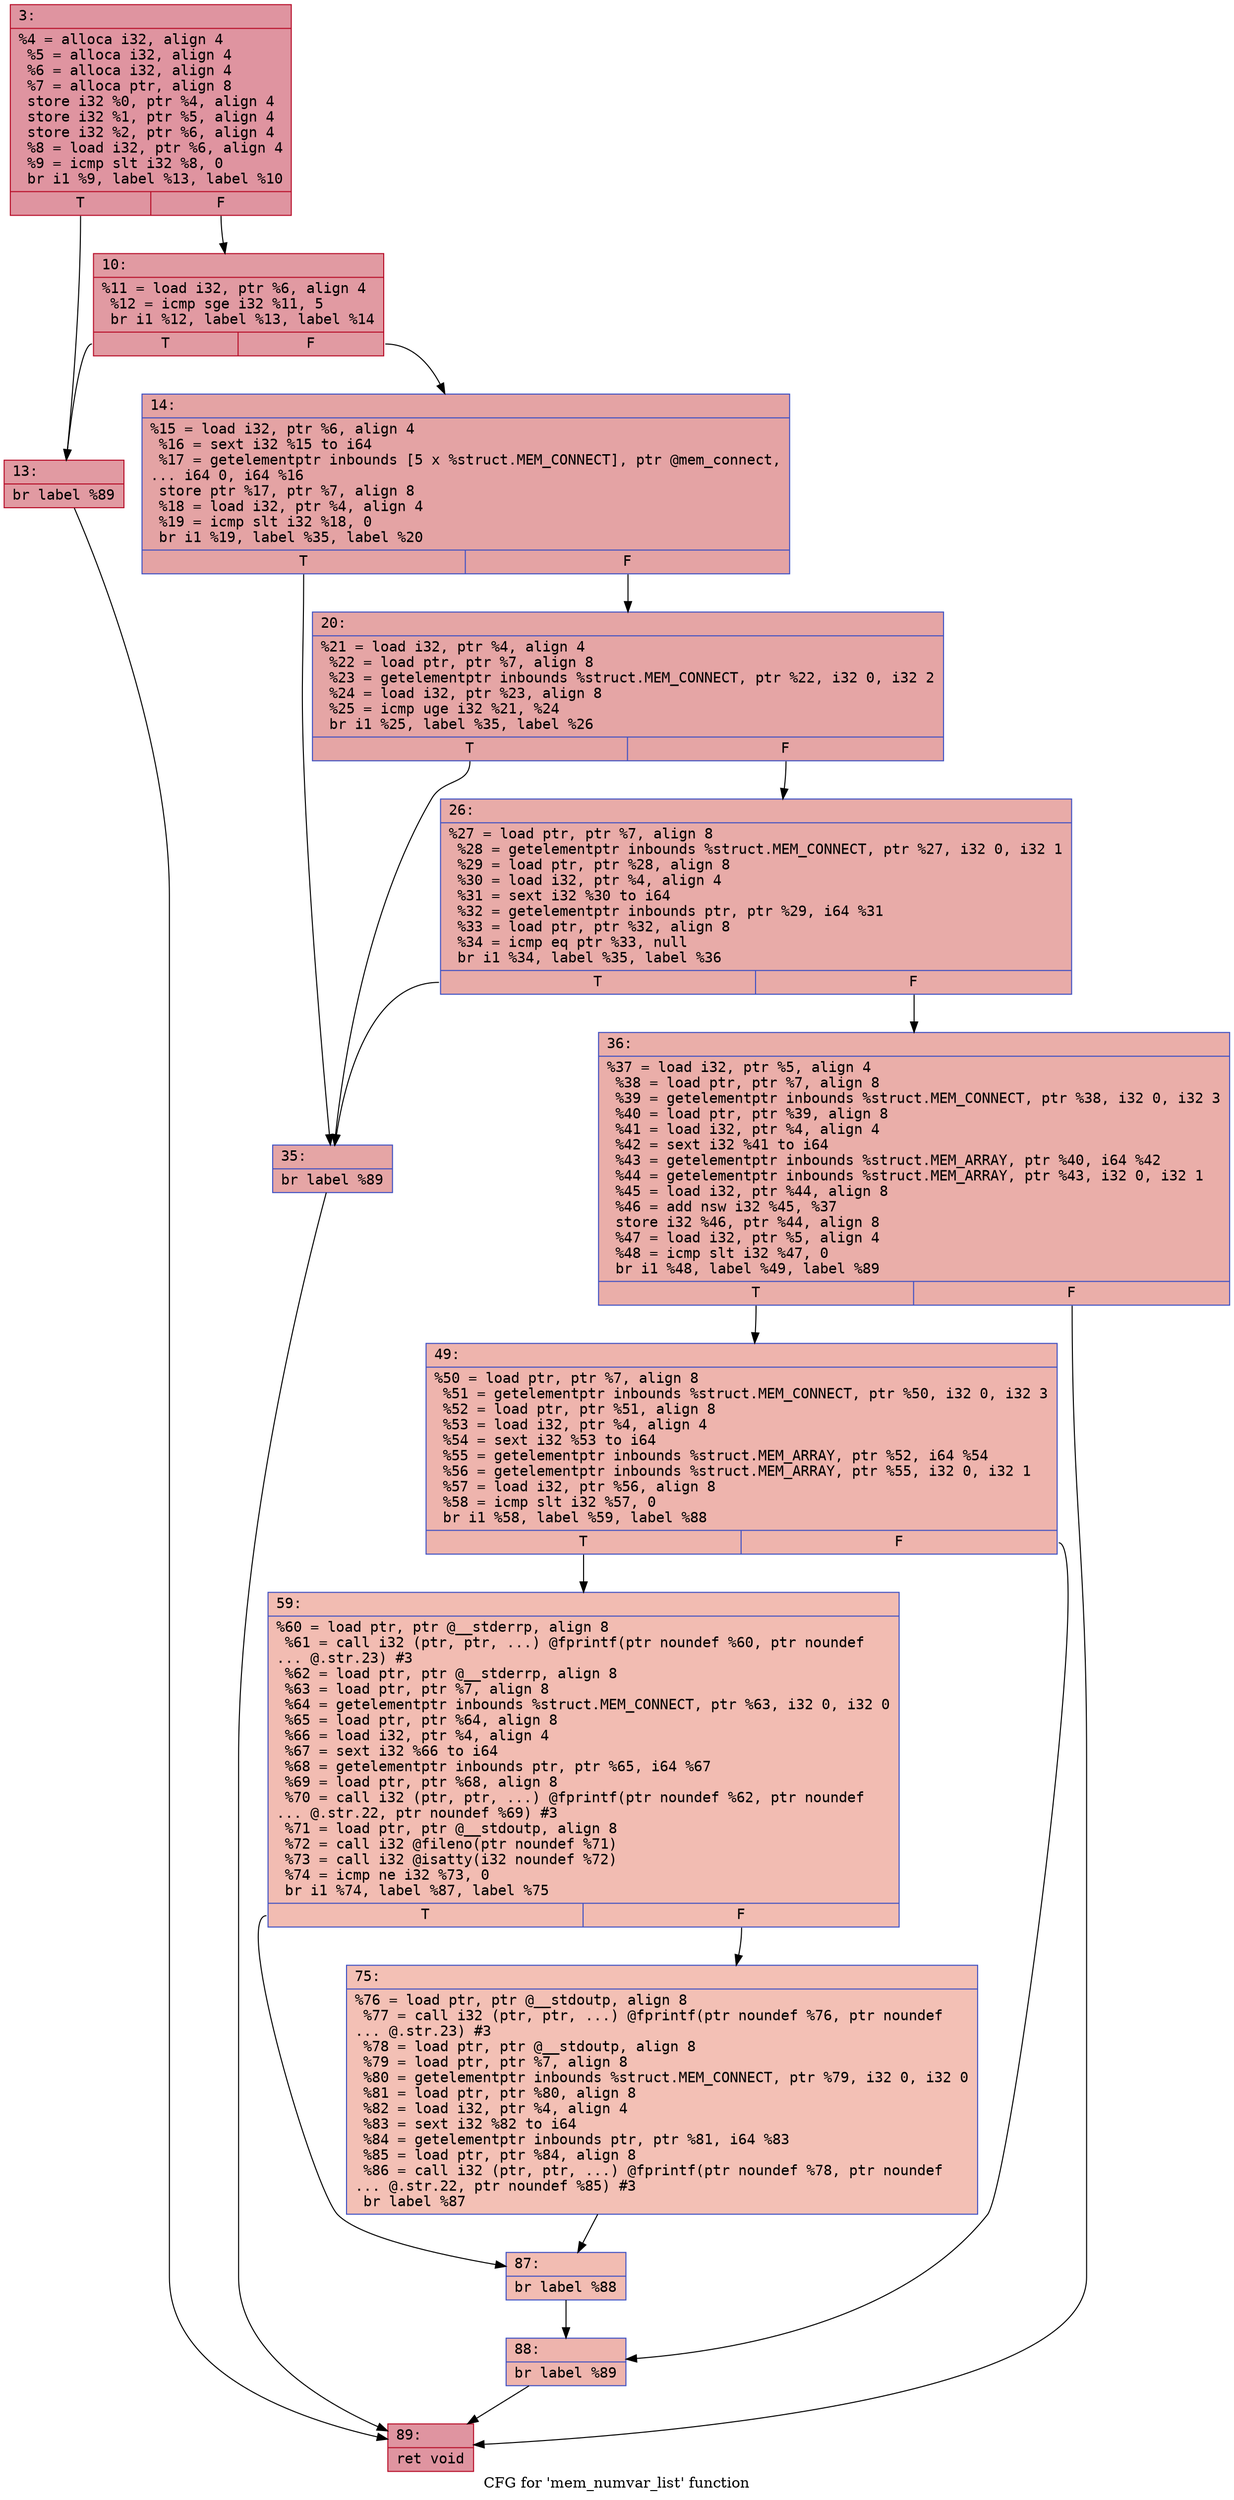 digraph "CFG for 'mem_numvar_list' function" {
	label="CFG for 'mem_numvar_list' function";

	Node0x600001837e30 [shape=record,color="#b70d28ff", style=filled, fillcolor="#b70d2870" fontname="Courier",label="{3:\l|  %4 = alloca i32, align 4\l  %5 = alloca i32, align 4\l  %6 = alloca i32, align 4\l  %7 = alloca ptr, align 8\l  store i32 %0, ptr %4, align 4\l  store i32 %1, ptr %5, align 4\l  store i32 %2, ptr %6, align 4\l  %8 = load i32, ptr %6, align 4\l  %9 = icmp slt i32 %8, 0\l  br i1 %9, label %13, label %10\l|{<s0>T|<s1>F}}"];
	Node0x600001837e30:s0 -> Node0x600001837ed0[tooltip="3 -> 13\nProbability 37.50%" ];
	Node0x600001837e30:s1 -> Node0x600001837e80[tooltip="3 -> 10\nProbability 62.50%" ];
	Node0x600001837e80 [shape=record,color="#b70d28ff", style=filled, fillcolor="#bb1b2c70" fontname="Courier",label="{10:\l|  %11 = load i32, ptr %6, align 4\l  %12 = icmp sge i32 %11, 5\l  br i1 %12, label %13, label %14\l|{<s0>T|<s1>F}}"];
	Node0x600001837e80:s0 -> Node0x600001837ed0[tooltip="10 -> 13\nProbability 50.00%" ];
	Node0x600001837e80:s1 -> Node0x600001837f20[tooltip="10 -> 14\nProbability 50.00%" ];
	Node0x600001837ed0 [shape=record,color="#b70d28ff", style=filled, fillcolor="#bb1b2c70" fontname="Courier",label="{13:\l|  br label %89\l}"];
	Node0x600001837ed0 -> Node0x600001830280[tooltip="13 -> 89\nProbability 100.00%" ];
	Node0x600001837f20 [shape=record,color="#3d50c3ff", style=filled, fillcolor="#c32e3170" fontname="Courier",label="{14:\l|  %15 = load i32, ptr %6, align 4\l  %16 = sext i32 %15 to i64\l  %17 = getelementptr inbounds [5 x %struct.MEM_CONNECT], ptr @mem_connect,\l... i64 0, i64 %16\l  store ptr %17, ptr %7, align 8\l  %18 = load i32, ptr %4, align 4\l  %19 = icmp slt i32 %18, 0\l  br i1 %19, label %35, label %20\l|{<s0>T|<s1>F}}"];
	Node0x600001837f20:s0 -> Node0x600001830050[tooltip="14 -> 35\nProbability 37.50%" ];
	Node0x600001837f20:s1 -> Node0x600001837f70[tooltip="14 -> 20\nProbability 62.50%" ];
	Node0x600001837f70 [shape=record,color="#3d50c3ff", style=filled, fillcolor="#c5333470" fontname="Courier",label="{20:\l|  %21 = load i32, ptr %4, align 4\l  %22 = load ptr, ptr %7, align 8\l  %23 = getelementptr inbounds %struct.MEM_CONNECT, ptr %22, i32 0, i32 2\l  %24 = load i32, ptr %23, align 8\l  %25 = icmp uge i32 %21, %24\l  br i1 %25, label %35, label %26\l|{<s0>T|<s1>F}}"];
	Node0x600001837f70:s0 -> Node0x600001830050[tooltip="20 -> 35\nProbability 50.00%" ];
	Node0x600001837f70:s1 -> Node0x600001830000[tooltip="20 -> 26\nProbability 50.00%" ];
	Node0x600001830000 [shape=record,color="#3d50c3ff", style=filled, fillcolor="#cc403a70" fontname="Courier",label="{26:\l|  %27 = load ptr, ptr %7, align 8\l  %28 = getelementptr inbounds %struct.MEM_CONNECT, ptr %27, i32 0, i32 1\l  %29 = load ptr, ptr %28, align 8\l  %30 = load i32, ptr %4, align 4\l  %31 = sext i32 %30 to i64\l  %32 = getelementptr inbounds ptr, ptr %29, i64 %31\l  %33 = load ptr, ptr %32, align 8\l  %34 = icmp eq ptr %33, null\l  br i1 %34, label %35, label %36\l|{<s0>T|<s1>F}}"];
	Node0x600001830000:s0 -> Node0x600001830050[tooltip="26 -> 35\nProbability 37.50%" ];
	Node0x600001830000:s1 -> Node0x6000018300a0[tooltip="26 -> 36\nProbability 62.50%" ];
	Node0x600001830050 [shape=record,color="#3d50c3ff", style=filled, fillcolor="#c5333470" fontname="Courier",label="{35:\l|  br label %89\l}"];
	Node0x600001830050 -> Node0x600001830280[tooltip="35 -> 89\nProbability 100.00%" ];
	Node0x6000018300a0 [shape=record,color="#3d50c3ff", style=filled, fillcolor="#d0473d70" fontname="Courier",label="{36:\l|  %37 = load i32, ptr %5, align 4\l  %38 = load ptr, ptr %7, align 8\l  %39 = getelementptr inbounds %struct.MEM_CONNECT, ptr %38, i32 0, i32 3\l  %40 = load ptr, ptr %39, align 8\l  %41 = load i32, ptr %4, align 4\l  %42 = sext i32 %41 to i64\l  %43 = getelementptr inbounds %struct.MEM_ARRAY, ptr %40, i64 %42\l  %44 = getelementptr inbounds %struct.MEM_ARRAY, ptr %43, i32 0, i32 1\l  %45 = load i32, ptr %44, align 8\l  %46 = add nsw i32 %45, %37\l  store i32 %46, ptr %44, align 8\l  %47 = load i32, ptr %5, align 4\l  %48 = icmp slt i32 %47, 0\l  br i1 %48, label %49, label %89\l|{<s0>T|<s1>F}}"];
	Node0x6000018300a0:s0 -> Node0x6000018300f0[tooltip="36 -> 49\nProbability 37.50%" ];
	Node0x6000018300a0:s1 -> Node0x600001830280[tooltip="36 -> 89\nProbability 62.50%" ];
	Node0x6000018300f0 [shape=record,color="#3d50c3ff", style=filled, fillcolor="#d8564670" fontname="Courier",label="{49:\l|  %50 = load ptr, ptr %7, align 8\l  %51 = getelementptr inbounds %struct.MEM_CONNECT, ptr %50, i32 0, i32 3\l  %52 = load ptr, ptr %51, align 8\l  %53 = load i32, ptr %4, align 4\l  %54 = sext i32 %53 to i64\l  %55 = getelementptr inbounds %struct.MEM_ARRAY, ptr %52, i64 %54\l  %56 = getelementptr inbounds %struct.MEM_ARRAY, ptr %55, i32 0, i32 1\l  %57 = load i32, ptr %56, align 8\l  %58 = icmp slt i32 %57, 0\l  br i1 %58, label %59, label %88\l|{<s0>T|<s1>F}}"];
	Node0x6000018300f0:s0 -> Node0x600001830140[tooltip="49 -> 59\nProbability 37.50%" ];
	Node0x6000018300f0:s1 -> Node0x600001830230[tooltip="49 -> 88\nProbability 62.50%" ];
	Node0x600001830140 [shape=record,color="#3d50c3ff", style=filled, fillcolor="#e1675170" fontname="Courier",label="{59:\l|  %60 = load ptr, ptr @__stderrp, align 8\l  %61 = call i32 (ptr, ptr, ...) @fprintf(ptr noundef %60, ptr noundef\l... @.str.23) #3\l  %62 = load ptr, ptr @__stderrp, align 8\l  %63 = load ptr, ptr %7, align 8\l  %64 = getelementptr inbounds %struct.MEM_CONNECT, ptr %63, i32 0, i32 0\l  %65 = load ptr, ptr %64, align 8\l  %66 = load i32, ptr %4, align 4\l  %67 = sext i32 %66 to i64\l  %68 = getelementptr inbounds ptr, ptr %65, i64 %67\l  %69 = load ptr, ptr %68, align 8\l  %70 = call i32 (ptr, ptr, ...) @fprintf(ptr noundef %62, ptr noundef\l... @.str.22, ptr noundef %69) #3\l  %71 = load ptr, ptr @__stdoutp, align 8\l  %72 = call i32 @fileno(ptr noundef %71)\l  %73 = call i32 @isatty(i32 noundef %72)\l  %74 = icmp ne i32 %73, 0\l  br i1 %74, label %87, label %75\l|{<s0>T|<s1>F}}"];
	Node0x600001830140:s0 -> Node0x6000018301e0[tooltip="59 -> 87\nProbability 62.50%" ];
	Node0x600001830140:s1 -> Node0x600001830190[tooltip="59 -> 75\nProbability 37.50%" ];
	Node0x600001830190 [shape=record,color="#3d50c3ff", style=filled, fillcolor="#e5705870" fontname="Courier",label="{75:\l|  %76 = load ptr, ptr @__stdoutp, align 8\l  %77 = call i32 (ptr, ptr, ...) @fprintf(ptr noundef %76, ptr noundef\l... @.str.23) #3\l  %78 = load ptr, ptr @__stdoutp, align 8\l  %79 = load ptr, ptr %7, align 8\l  %80 = getelementptr inbounds %struct.MEM_CONNECT, ptr %79, i32 0, i32 0\l  %81 = load ptr, ptr %80, align 8\l  %82 = load i32, ptr %4, align 4\l  %83 = sext i32 %82 to i64\l  %84 = getelementptr inbounds ptr, ptr %81, i64 %83\l  %85 = load ptr, ptr %84, align 8\l  %86 = call i32 (ptr, ptr, ...) @fprintf(ptr noundef %78, ptr noundef\l... @.str.22, ptr noundef %85) #3\l  br label %87\l}"];
	Node0x600001830190 -> Node0x6000018301e0[tooltip="75 -> 87\nProbability 100.00%" ];
	Node0x6000018301e0 [shape=record,color="#3d50c3ff", style=filled, fillcolor="#e1675170" fontname="Courier",label="{87:\l|  br label %88\l}"];
	Node0x6000018301e0 -> Node0x600001830230[tooltip="87 -> 88\nProbability 100.00%" ];
	Node0x600001830230 [shape=record,color="#3d50c3ff", style=filled, fillcolor="#d8564670" fontname="Courier",label="{88:\l|  br label %89\l}"];
	Node0x600001830230 -> Node0x600001830280[tooltip="88 -> 89\nProbability 100.00%" ];
	Node0x600001830280 [shape=record,color="#b70d28ff", style=filled, fillcolor="#b70d2870" fontname="Courier",label="{89:\l|  ret void\l}"];
}
